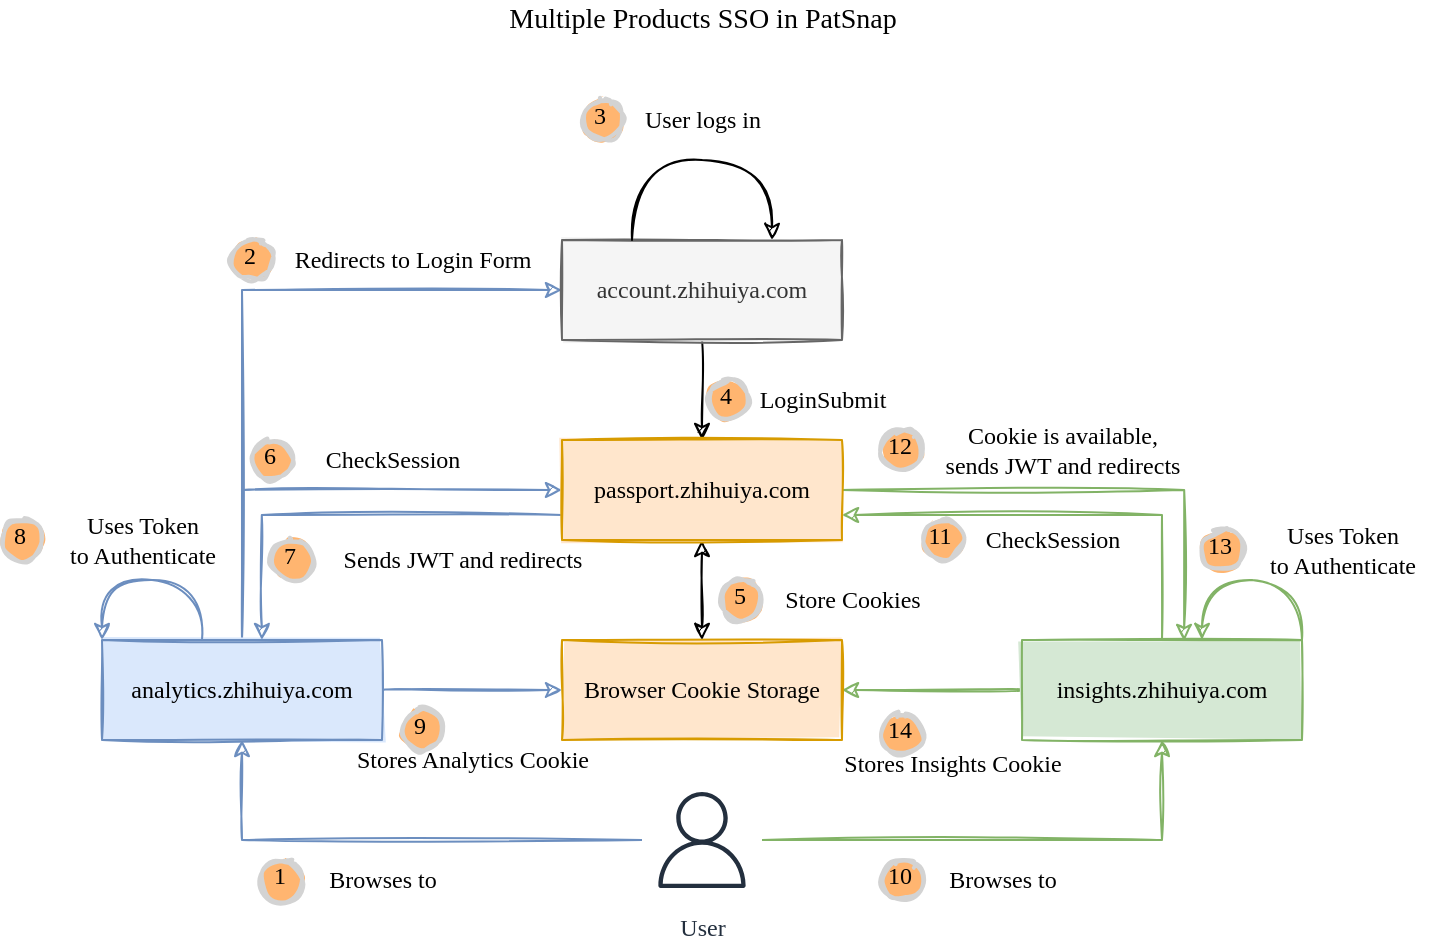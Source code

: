 <mxfile version="17.4.5" type="github" pages="3">
  <diagram id="oxbFf5gc0IuGh06zg6Qz" name="Page-1">
    <mxGraphModel dx="915" dy="623" grid="1" gridSize="10" guides="1" tooltips="1" connect="1" arrows="1" fold="1" page="1" pageScale="1" pageWidth="827" pageHeight="1169" math="0" shadow="0">
      <root>
        <mxCell id="0" />
        <mxCell id="1" parent="0" />
        <mxCell id="qHIptJzxmOa5pPm5v8AJ-9" style="edgeStyle=orthogonalEdgeStyle;rounded=0;orthogonalLoop=1;jettySize=auto;html=1;entryX=0.5;entryY=1;entryDx=0;entryDy=0;fontFamily=Comic Sans MS;sketch=1;fillColor=#dae8fc;strokeColor=#6c8ebf;" parent="1" source="qHIptJzxmOa5pPm5v8AJ-6" target="qHIptJzxmOa5pPm5v8AJ-7" edge="1">
          <mxGeometry relative="1" as="geometry" />
        </mxCell>
        <mxCell id="qHIptJzxmOa5pPm5v8AJ-10" style="edgeStyle=orthogonalEdgeStyle;rounded=0;sketch=1;orthogonalLoop=1;jettySize=auto;html=1;entryX=0.5;entryY=1;entryDx=0;entryDy=0;fontFamily=Comic Sans MS;fillColor=#d5e8d4;strokeColor=#82b366;" parent="1" source="qHIptJzxmOa5pPm5v8AJ-6" target="qHIptJzxmOa5pPm5v8AJ-8" edge="1">
          <mxGeometry relative="1" as="geometry" />
        </mxCell>
        <mxCell id="qHIptJzxmOa5pPm5v8AJ-6" value="User" style="sketch=0;outlineConnect=0;fontColor=#232F3E;gradientColor=none;strokeColor=#232F3E;fillColor=#ffffff;dashed=0;verticalLabelPosition=bottom;verticalAlign=top;align=center;html=1;fontSize=12;fontStyle=0;aspect=fixed;shape=mxgraph.aws4.resourceIcon;resIcon=mxgraph.aws4.user;fontFamily=Comic Sans MS;" parent="1" vertex="1">
          <mxGeometry x="410" y="600" width="60" height="60" as="geometry" />
        </mxCell>
        <mxCell id="qHIptJzxmOa5pPm5v8AJ-16" style="edgeStyle=orthogonalEdgeStyle;rounded=0;sketch=1;orthogonalLoop=1;jettySize=auto;html=1;entryX=0;entryY=0.5;entryDx=0;entryDy=0;fontFamily=Comic Sans MS;fillColor=#dae8fc;strokeColor=#6c8ebf;" parent="1" source="qHIptJzxmOa5pPm5v8AJ-7" target="qHIptJzxmOa5pPm5v8AJ-13" edge="1">
          <mxGeometry relative="1" as="geometry">
            <Array as="points">
              <mxPoint x="210" y="355" />
            </Array>
          </mxGeometry>
        </mxCell>
        <mxCell id="qHIptJzxmOa5pPm5v8AJ-19" style="edgeStyle=orthogonalEdgeStyle;rounded=0;sketch=1;orthogonalLoop=1;jettySize=auto;html=1;entryX=0;entryY=0.5;entryDx=0;entryDy=0;fontFamily=Comic Sans MS;fillColor=#dae8fc;strokeColor=#6c8ebf;" parent="1" source="qHIptJzxmOa5pPm5v8AJ-7" target="qHIptJzxmOa5pPm5v8AJ-15" edge="1">
          <mxGeometry relative="1" as="geometry">
            <Array as="points">
              <mxPoint x="210" y="455" />
            </Array>
          </mxGeometry>
        </mxCell>
        <mxCell id="qHIptJzxmOa5pPm5v8AJ-28" value="" style="edgeStyle=orthogonalEdgeStyle;curved=1;sketch=1;orthogonalLoop=1;jettySize=auto;html=1;fontFamily=Comic Sans MS;fillColor=#dae8fc;strokeColor=#6c8ebf;" parent="1" source="qHIptJzxmOa5pPm5v8AJ-7" target="qHIptJzxmOa5pPm5v8AJ-14" edge="1">
          <mxGeometry relative="1" as="geometry" />
        </mxCell>
        <mxCell id="qHIptJzxmOa5pPm5v8AJ-7" value="analytics.zhihuiya.com" style="rounded=0;whiteSpace=wrap;html=1;sketch=1;fontFamily=Comic Sans MS;fillColor=#dae8fc;strokeColor=#6c8ebf;fillStyle=solid;" parent="1" vertex="1">
          <mxGeometry x="140" y="530" width="140" height="50" as="geometry" />
        </mxCell>
        <mxCell id="qHIptJzxmOa5pPm5v8AJ-29" value="" style="edgeStyle=orthogonalEdgeStyle;curved=1;sketch=1;orthogonalLoop=1;jettySize=auto;html=1;fontFamily=Comic Sans MS;fillColor=#d5e8d4;strokeColor=#82b366;" parent="1" source="qHIptJzxmOa5pPm5v8AJ-8" target="qHIptJzxmOa5pPm5v8AJ-14" edge="1">
          <mxGeometry relative="1" as="geometry" />
        </mxCell>
        <mxCell id="qHIptJzxmOa5pPm5v8AJ-36" style="edgeStyle=orthogonalEdgeStyle;rounded=0;sketch=1;orthogonalLoop=1;jettySize=auto;html=1;entryX=1;entryY=0.75;entryDx=0;entryDy=0;fontFamily=Comic Sans MS;startArrow=none;startFill=0;fillColor=#d5e8d4;strokeColor=#82b366;" parent="1" source="qHIptJzxmOa5pPm5v8AJ-8" target="qHIptJzxmOa5pPm5v8AJ-15" edge="1">
          <mxGeometry relative="1" as="geometry">
            <Array as="points">
              <mxPoint x="670" y="468" />
            </Array>
          </mxGeometry>
        </mxCell>
        <mxCell id="qHIptJzxmOa5pPm5v8AJ-8" value="insights.zhihuiya.com" style="rounded=0;whiteSpace=wrap;html=1;sketch=1;fontFamily=Comic Sans MS;fillColor=#d5e8d4;strokeColor=#82b366;fillStyle=solid;" parent="1" vertex="1">
          <mxGeometry x="600" y="530" width="140" height="50" as="geometry" />
        </mxCell>
        <mxCell id="qHIptJzxmOa5pPm5v8AJ-11" value="1" style="ellipse;whiteSpace=wrap;html=1;aspect=fixed;strokeWidth=2;fontFamily=Tahoma;spacingBottom=4;spacingRight=2;strokeColor=#d3d3d3;sketch=1;fillColor=#FFB570;fillStyle=solid;" parent="1" vertex="1">
          <mxGeometry x="220" y="640" width="20" height="20" as="geometry" />
        </mxCell>
        <mxCell id="qHIptJzxmOa5pPm5v8AJ-12" value="Browses to" style="text;html=1;align=center;verticalAlign=middle;resizable=0;points=[];autosize=1;strokeColor=none;fillColor=none;fontFamily=Comic Sans MS;" parent="1" vertex="1">
          <mxGeometry x="240" y="640" width="80" height="20" as="geometry" />
        </mxCell>
        <mxCell id="qHIptJzxmOa5pPm5v8AJ-31" value="" style="edgeStyle=orthogonalEdgeStyle;rounded=0;sketch=1;orthogonalLoop=1;jettySize=auto;html=1;fontFamily=Comic Sans MS;startArrow=none;startFill=0;" parent="1" source="qHIptJzxmOa5pPm5v8AJ-13" target="qHIptJzxmOa5pPm5v8AJ-15" edge="1">
          <mxGeometry relative="1" as="geometry" />
        </mxCell>
        <mxCell id="qHIptJzxmOa5pPm5v8AJ-13" value="account.zhihuiya.com" style="rounded=0;whiteSpace=wrap;html=1;sketch=1;fontFamily=Comic Sans MS;fillColor=#f5f5f5;fontColor=#333333;strokeColor=#666666;fillStyle=solid;" parent="1" vertex="1">
          <mxGeometry x="370" y="330" width="140" height="50" as="geometry" />
        </mxCell>
        <mxCell id="qHIptJzxmOa5pPm5v8AJ-14" value="Browser Cookie Storage" style="rounded=0;whiteSpace=wrap;html=1;sketch=1;fontFamily=Comic Sans MS;fillColor=#ffe6cc;strokeColor=#d79b00;fillStyle=solid;" parent="1" vertex="1">
          <mxGeometry x="370" y="530" width="140" height="50" as="geometry" />
        </mxCell>
        <mxCell id="qHIptJzxmOa5pPm5v8AJ-30" value="" style="edgeStyle=orthogonalEdgeStyle;sketch=1;orthogonalLoop=1;jettySize=auto;html=1;fontFamily=Comic Sans MS;rounded=0;startArrow=classic;startFill=1;" parent="1" source="qHIptJzxmOa5pPm5v8AJ-15" target="qHIptJzxmOa5pPm5v8AJ-14" edge="1">
          <mxGeometry relative="1" as="geometry" />
        </mxCell>
        <mxCell id="qHIptJzxmOa5pPm5v8AJ-37" style="edgeStyle=orthogonalEdgeStyle;rounded=0;sketch=1;orthogonalLoop=1;jettySize=auto;html=1;entryX=0.571;entryY=0;entryDx=0;entryDy=0;entryPerimeter=0;fontFamily=Comic Sans MS;startArrow=none;startFill=0;exitX=0;exitY=0.75;exitDx=0;exitDy=0;fillColor=#dae8fc;strokeColor=#6c8ebf;" parent="1" source="qHIptJzxmOa5pPm5v8AJ-15" target="qHIptJzxmOa5pPm5v8AJ-7" edge="1">
          <mxGeometry relative="1" as="geometry" />
        </mxCell>
        <mxCell id="qHIptJzxmOa5pPm5v8AJ-51" style="edgeStyle=orthogonalEdgeStyle;sketch=1;orthogonalLoop=1;jettySize=auto;html=1;fontFamily=Comic Sans MS;startArrow=none;startFill=0;rounded=0;entryX=0.579;entryY=0.01;entryDx=0;entryDy=0;entryPerimeter=0;fillColor=#d5e8d4;strokeColor=#82b366;" parent="1" source="qHIptJzxmOa5pPm5v8AJ-15" target="qHIptJzxmOa5pPm5v8AJ-8" edge="1">
          <mxGeometry relative="1" as="geometry">
            <mxPoint x="690" y="530" as="targetPoint" />
          </mxGeometry>
        </mxCell>
        <mxCell id="qHIptJzxmOa5pPm5v8AJ-15" value="passport.zhihuiya.com" style="rounded=0;whiteSpace=wrap;html=1;sketch=1;fontFamily=Comic Sans MS;fillColor=#ffe6cc;strokeColor=#d79b00;fillStyle=solid;" parent="1" vertex="1">
          <mxGeometry x="370" y="430" width="140" height="50" as="geometry" />
        </mxCell>
        <mxCell id="qHIptJzxmOa5pPm5v8AJ-17" value="2" style="ellipse;whiteSpace=wrap;html=1;aspect=fixed;strokeWidth=2;fontFamily=Tahoma;spacingBottom=4;spacingRight=2;strokeColor=#d3d3d3;sketch=1;fillStyle=solid;fillColor=#FFB570;" parent="1" vertex="1">
          <mxGeometry x="205" y="330" width="20" height="20" as="geometry" />
        </mxCell>
        <mxCell id="qHIptJzxmOa5pPm5v8AJ-18" value="Redirects to Login Form" style="text;html=1;align=center;verticalAlign=middle;resizable=0;points=[];autosize=1;strokeColor=none;fillColor=none;fontFamily=Comic Sans MS;" parent="1" vertex="1">
          <mxGeometry x="220" y="330" width="150" height="20" as="geometry" />
        </mxCell>
        <mxCell id="qHIptJzxmOa5pPm5v8AJ-20" value="6" style="ellipse;whiteSpace=wrap;html=1;aspect=fixed;strokeWidth=2;fontFamily=Tahoma;spacingBottom=4;spacingRight=2;strokeColor=#d3d3d3;sketch=1;fillStyle=solid;fillColor=#FFB570;" parent="1" vertex="1">
          <mxGeometry x="215" y="430" width="20" height="20" as="geometry" />
        </mxCell>
        <mxCell id="qHIptJzxmOa5pPm5v8AJ-21" value="CheckSession" style="text;html=1;align=center;verticalAlign=middle;resizable=0;points=[];autosize=1;strokeColor=none;fillColor=none;fontFamily=Comic Sans MS;" parent="1" vertex="1">
          <mxGeometry x="240" y="430" width="90" height="20" as="geometry" />
        </mxCell>
        <mxCell id="qHIptJzxmOa5pPm5v8AJ-25" value="3" style="ellipse;whiteSpace=wrap;html=1;aspect=fixed;strokeWidth=2;fontFamily=Tahoma;spacingBottom=4;spacingRight=2;strokeColor=#d3d3d3;sketch=1;fillStyle=solid;fillColor=#FFB570;" parent="1" vertex="1">
          <mxGeometry x="380" y="260" width="20" height="20" as="geometry" />
        </mxCell>
        <mxCell id="qHIptJzxmOa5pPm5v8AJ-26" value="User logs in" style="text;html=1;align=center;verticalAlign=middle;resizable=0;points=[];autosize=1;strokeColor=none;fillColor=none;fontFamily=Comic Sans MS;" parent="1" vertex="1">
          <mxGeometry x="400" y="260" width="80" height="20" as="geometry" />
        </mxCell>
        <mxCell id="qHIptJzxmOa5pPm5v8AJ-27" style="edgeStyle=orthogonalEdgeStyle;sketch=1;orthogonalLoop=1;jettySize=auto;html=1;entryX=0.75;entryY=0;entryDx=0;entryDy=0;fontFamily=Comic Sans MS;exitX=0.25;exitY=0;exitDx=0;exitDy=0;curved=1;" parent="1" source="qHIptJzxmOa5pPm5v8AJ-13" target="qHIptJzxmOa5pPm5v8AJ-13" edge="1">
          <mxGeometry relative="1" as="geometry">
            <Array as="points">
              <mxPoint x="405" y="290" />
              <mxPoint x="475" y="290" />
            </Array>
          </mxGeometry>
        </mxCell>
        <mxCell id="qHIptJzxmOa5pPm5v8AJ-32" value="LoginSubmit" style="text;html=1;align=center;verticalAlign=middle;resizable=0;points=[];autosize=1;strokeColor=none;fillColor=none;fontFamily=Comic Sans MS;" parent="1" vertex="1">
          <mxGeometry x="460" y="400" width="80" height="20" as="geometry" />
        </mxCell>
        <mxCell id="qHIptJzxmOa5pPm5v8AJ-33" value="4" style="ellipse;whiteSpace=wrap;html=1;aspect=fixed;strokeWidth=2;fontFamily=Tahoma;spacingBottom=4;spacingRight=2;strokeColor=#d3d3d3;sketch=1;fillStyle=solid;fillColor=#FFB570;" parent="1" vertex="1">
          <mxGeometry x="443" y="400" width="20" height="20" as="geometry" />
        </mxCell>
        <mxCell id="qHIptJzxmOa5pPm5v8AJ-34" value="5" style="ellipse;whiteSpace=wrap;html=1;aspect=fixed;strokeWidth=2;fontFamily=Tahoma;spacingBottom=4;spacingRight=2;strokeColor=#d3d3d3;sketch=1;fillStyle=solid;fillColor=#FFB570;" parent="1" vertex="1">
          <mxGeometry x="450" y="500" width="20" height="20" as="geometry" />
        </mxCell>
        <mxCell id="qHIptJzxmOa5pPm5v8AJ-35" value="Store Cookies" style="text;html=1;align=center;verticalAlign=middle;resizable=0;points=[];autosize=1;strokeColor=none;fillColor=none;fontFamily=Comic Sans MS;" parent="1" vertex="1">
          <mxGeometry x="470" y="500" width="90" height="20" as="geometry" />
        </mxCell>
        <mxCell id="qHIptJzxmOa5pPm5v8AJ-38" value="7" style="ellipse;whiteSpace=wrap;html=1;aspect=fixed;strokeWidth=2;fontFamily=Tahoma;spacingBottom=4;spacingRight=2;strokeColor=#d3d3d3;sketch=1;fillStyle=solid;fillColor=#FFB570;" parent="1" vertex="1">
          <mxGeometry x="225" y="480" width="20" height="20" as="geometry" />
        </mxCell>
        <mxCell id="qHIptJzxmOa5pPm5v8AJ-39" value="Sends JWT and redirects" style="text;html=1;align=center;verticalAlign=middle;resizable=0;points=[];autosize=1;strokeColor=none;fillColor=none;fontFamily=Comic Sans MS;" parent="1" vertex="1">
          <mxGeometry x="240" y="480" width="160" height="20" as="geometry" />
        </mxCell>
        <mxCell id="qHIptJzxmOa5pPm5v8AJ-40" style="edgeStyle=orthogonalEdgeStyle;sketch=1;orthogonalLoop=1;jettySize=auto;html=1;fontFamily=Comic Sans MS;startArrow=none;startFill=0;curved=1;fillColor=#dae8fc;strokeColor=#6c8ebf;" parent="1" target="qHIptJzxmOa5pPm5v8AJ-7" edge="1">
          <mxGeometry relative="1" as="geometry">
            <mxPoint x="190" y="530" as="sourcePoint" />
            <Array as="points">
              <mxPoint x="190" y="530" />
              <mxPoint x="190" y="500" />
              <mxPoint x="140" y="500" />
            </Array>
          </mxGeometry>
        </mxCell>
        <mxCell id="qHIptJzxmOa5pPm5v8AJ-41" value="8" style="ellipse;whiteSpace=wrap;html=1;aspect=fixed;strokeWidth=2;fontFamily=Tahoma;spacingBottom=4;spacingRight=2;strokeColor=#d3d3d3;sketch=1;fillStyle=solid;fillColor=#FFB570;" parent="1" vertex="1">
          <mxGeometry x="90" y="470" width="20" height="20" as="geometry" />
        </mxCell>
        <mxCell id="qHIptJzxmOa5pPm5v8AJ-42" value="Uses Token &lt;br&gt;to Authenticate" style="text;html=1;align=center;verticalAlign=middle;resizable=0;points=[];autosize=1;strokeColor=none;fillColor=none;fontFamily=Comic Sans MS;" parent="1" vertex="1">
          <mxGeometry x="105" y="465" width="110" height="30" as="geometry" />
        </mxCell>
        <mxCell id="qHIptJzxmOa5pPm5v8AJ-43" value="9" style="ellipse;whiteSpace=wrap;html=1;aspect=fixed;strokeWidth=2;fontFamily=Tahoma;spacingBottom=4;spacingRight=2;strokeColor=#d3d3d3;sketch=1;fillStyle=solid;fillColor=#FFB570;" parent="1" vertex="1">
          <mxGeometry x="290" y="565" width="20" height="20" as="geometry" />
        </mxCell>
        <mxCell id="qHIptJzxmOa5pPm5v8AJ-44" value="Stores Analytics Cookie" style="text;html=1;align=center;verticalAlign=middle;resizable=0;points=[];autosize=1;strokeColor=none;fillColor=none;fontFamily=Comic Sans MS;" parent="1" vertex="1">
          <mxGeometry x="250" y="580" width="150" height="20" as="geometry" />
        </mxCell>
        <mxCell id="qHIptJzxmOa5pPm5v8AJ-45" value="10" style="ellipse;whiteSpace=wrap;html=1;aspect=fixed;strokeWidth=2;fontFamily=Tahoma;spacingBottom=4;spacingRight=2;strokeColor=#d3d3d3;sketch=1;fillStyle=solid;fillColor=#FFB570;" parent="1" vertex="1">
          <mxGeometry x="530" y="640" width="20" height="20" as="geometry" />
        </mxCell>
        <mxCell id="qHIptJzxmOa5pPm5v8AJ-46" value="Browses to" style="text;html=1;align=center;verticalAlign=middle;resizable=0;points=[];autosize=1;strokeColor=none;fillColor=none;fontFamily=Comic Sans MS;" parent="1" vertex="1">
          <mxGeometry x="550" y="640" width="80" height="20" as="geometry" />
        </mxCell>
        <mxCell id="qHIptJzxmOa5pPm5v8AJ-47" value="CheckSession" style="text;html=1;align=center;verticalAlign=middle;resizable=0;points=[];autosize=1;strokeColor=none;fillColor=none;fontFamily=Comic Sans MS;" parent="1" vertex="1">
          <mxGeometry x="570" y="470" width="90" height="20" as="geometry" />
        </mxCell>
        <mxCell id="qHIptJzxmOa5pPm5v8AJ-48" value="11" style="ellipse;whiteSpace=wrap;html=1;aspect=fixed;strokeWidth=2;fontFamily=Tahoma;spacingBottom=4;spacingRight=2;strokeColor=#d3d3d3;sketch=1;fillStyle=solid;fillColor=#FFB570;" parent="1" vertex="1">
          <mxGeometry x="550" y="470" width="20" height="20" as="geometry" />
        </mxCell>
        <mxCell id="qHIptJzxmOa5pPm5v8AJ-49" value="Cookie is available, &lt;br&gt;sends JWT and redirects" style="text;html=1;align=center;verticalAlign=middle;resizable=0;points=[];autosize=1;strokeColor=none;fillColor=none;fontFamily=Comic Sans MS;" parent="1" vertex="1">
          <mxGeometry x="540" y="420" width="160" height="30" as="geometry" />
        </mxCell>
        <mxCell id="qHIptJzxmOa5pPm5v8AJ-50" value="12" style="ellipse;whiteSpace=wrap;html=1;aspect=fixed;strokeWidth=2;fontFamily=Tahoma;spacingBottom=4;spacingRight=2;strokeColor=#d3d3d3;sketch=1;fillStyle=solid;fillColor=#FFB570;" parent="1" vertex="1">
          <mxGeometry x="530" y="425" width="20" height="20" as="geometry" />
        </mxCell>
        <mxCell id="qHIptJzxmOa5pPm5v8AJ-52" style="edgeStyle=orthogonalEdgeStyle;sketch=1;orthogonalLoop=1;jettySize=auto;html=1;fontFamily=Comic Sans MS;startArrow=none;startFill=0;curved=1;fillColor=#d5e8d4;strokeColor=#82b366;" parent="1" edge="1">
          <mxGeometry relative="1" as="geometry">
            <mxPoint x="740" y="530" as="sourcePoint" />
            <mxPoint x="690" y="530" as="targetPoint" />
            <Array as="points">
              <mxPoint x="740" y="530" />
              <mxPoint x="740" y="500" />
              <mxPoint x="690" y="500" />
            </Array>
          </mxGeometry>
        </mxCell>
        <mxCell id="qHIptJzxmOa5pPm5v8AJ-53" value="13" style="ellipse;whiteSpace=wrap;html=1;aspect=fixed;strokeWidth=2;fontFamily=Tahoma;spacingBottom=4;spacingRight=2;strokeColor=#d3d3d3;sketch=1;fillStyle=solid;fillColor=#FFB570;" parent="1" vertex="1">
          <mxGeometry x="690" y="475" width="20" height="20" as="geometry" />
        </mxCell>
        <mxCell id="qHIptJzxmOa5pPm5v8AJ-54" value="Uses Token &lt;br&gt;to Authenticate" style="text;html=1;align=center;verticalAlign=middle;resizable=0;points=[];autosize=1;strokeColor=none;fillColor=none;fontFamily=Comic Sans MS;" parent="1" vertex="1">
          <mxGeometry x="705" y="470" width="110" height="30" as="geometry" />
        </mxCell>
        <mxCell id="qHIptJzxmOa5pPm5v8AJ-55" value="14" style="ellipse;whiteSpace=wrap;html=1;aspect=fixed;strokeWidth=2;fontFamily=Tahoma;spacingBottom=4;spacingRight=2;strokeColor=#d3d3d3;sketch=1;fillStyle=solid;fillColor=#FFB570;" parent="1" vertex="1">
          <mxGeometry x="530" y="567" width="20" height="20" as="geometry" />
        </mxCell>
        <mxCell id="qHIptJzxmOa5pPm5v8AJ-56" value="Stores Insights Cookie" style="text;html=1;align=center;verticalAlign=middle;resizable=0;points=[];autosize=1;strokeColor=none;fillColor=none;fontFamily=Comic Sans MS;" parent="1" vertex="1">
          <mxGeometry x="495" y="582" width="140" height="20" as="geometry" />
        </mxCell>
        <mxCell id="qHIptJzxmOa5pPm5v8AJ-58" value="&lt;font style=&quot;font-size: 14px&quot;&gt;Multiple Products SSO in PatSnap&lt;/font&gt;" style="text;html=1;align=center;verticalAlign=middle;resizable=0;points=[];autosize=1;strokeColor=none;fillColor=none;fontFamily=Comic Sans MS;" parent="1" vertex="1">
          <mxGeometry x="320" y="210" width="240" height="20" as="geometry" />
        </mxCell>
      </root>
    </mxGraphModel>
  </diagram>
  <diagram id="nxV1c9xCSpIjA60OHOpQ" name="Page-2">
    <mxGraphModel dx="915" dy="623" grid="1" gridSize="10" guides="1" tooltips="1" connect="1" arrows="1" fold="1" page="1" pageScale="1" pageWidth="827" pageHeight="1169" math="0" shadow="0">
      <root>
        <mxCell id="0" />
        <mxCell id="1" parent="0" />
        <mxCell id="GhPNhVnFhChQlvaivYOS-15" value="" style="rounded=0;whiteSpace=wrap;html=1;fontSize=13;fillColor=none;" parent="1" vertex="1">
          <mxGeometry x="40" y="70" width="820" height="470" as="geometry" />
        </mxCell>
        <mxCell id="GhPNhVnFhChQlvaivYOS-1" value="" style="rounded=0;whiteSpace=wrap;html=1;fillColor=#d5e8d4;strokeColor=#82b366;" parent="1" vertex="1">
          <mxGeometry x="50" y="80" width="430" height="450" as="geometry" />
        </mxCell>
        <mxCell id="GhPNhVnFhChQlvaivYOS-6" value="" style="rounded=0;whiteSpace=wrap;html=1;fillColor=#f8cecc;strokeColor=#b85450;" parent="1" vertex="1">
          <mxGeometry x="60" y="184" width="408" height="330" as="geometry" />
        </mxCell>
        <mxCell id="GhPNhVnFhChQlvaivYOS-7" value="" style="rounded=0;whiteSpace=wrap;html=1;fontSize=13;fillColor=#dae8fc;strokeColor=#6c8ebf;" parent="1" vertex="1">
          <mxGeometry x="80" y="291" width="371" height="202" as="geometry" />
        </mxCell>
        <mxCell id="GhPNhVnFhChQlvaivYOS-8" value="" style="rounded=0;whiteSpace=wrap;html=1;fontSize=13;fillColor=#ffcc99;strokeColor=#36393d;" parent="1" vertex="1">
          <mxGeometry x="90" y="390" width="349" height="92" as="geometry" />
        </mxCell>
        <mxCell id="GhPNhVnFhChQlvaivYOS-2" value="&lt;font style=&quot;font-size: 18px&quot;&gt;&lt;b&gt;&lt;font&gt;Profiles&lt;/font&gt;&lt;br&gt;&lt;/b&gt;Combinations of assertions, protocols,&amp;nbsp;&lt;br&gt;and bindings to support a defined use case&lt;/font&gt;" style="text;html=1;align=center;verticalAlign=middle;resizable=0;points=[];autosize=1;strokeColor=none;fillColor=none;" parent="1" vertex="1">
          <mxGeometry x="85" y="105" width="360" height="50" as="geometry" />
        </mxCell>
        <mxCell id="GhPNhVnFhChQlvaivYOS-3" value="&lt;font style=&quot;font-size: 18px&quot;&gt;&lt;b&gt;Bindings&lt;/b&gt;&lt;br&gt;Mappings of SAML protocols&amp;nbsp;&lt;br&gt;onto standard messaging and&lt;br&gt;communication protocols&lt;/font&gt;" style="text;html=1;align=center;verticalAlign=middle;resizable=0;points=[];autosize=1;strokeColor=none;fillColor=none;" parent="1" vertex="1">
          <mxGeometry x="139" y="200" width="250" height="70" as="geometry" />
        </mxCell>
        <mxCell id="GhPNhVnFhChQlvaivYOS-4" value="&lt;font style=&quot;font-size: 18px&quot;&gt;&lt;font&gt;&lt;b&gt;Protocols&lt;/b&gt;&lt;br&gt;Requests and responses for&lt;br&gt;obtaining assertions and doing&lt;br&gt;identity management&lt;/font&gt;&amp;nbsp;&lt;/font&gt;" style="text;html=1;align=center;verticalAlign=middle;resizable=0;points=[];autosize=1;strokeColor=none;fillColor=none;" parent="1" vertex="1">
          <mxGeometry x="125" y="304" width="260" height="70" as="geometry" />
        </mxCell>
        <mxCell id="GhPNhVnFhChQlvaivYOS-5" value="&lt;font style=&quot;font-size: 18px&quot;&gt;&lt;b&gt;Assertions&lt;/b&gt;&lt;br&gt;Authentication, attribute, and&lt;br&gt;entitlement information&lt;/font&gt;" style="text;html=1;align=center;verticalAlign=middle;resizable=0;points=[];autosize=1;strokeColor=none;fillColor=none;" parent="1" vertex="1">
          <mxGeometry x="144" y="411" width="240" height="50" as="geometry" />
        </mxCell>
        <mxCell id="GhPNhVnFhChQlvaivYOS-16" value="&lt;b&gt;&lt;i&gt;SAML-Concepts&lt;/i&gt;&lt;/b&gt;" style="text;html=1;align=center;verticalAlign=middle;resizable=0;points=[];autosize=1;strokeColor=none;fillColor=none;fontSize=13;" parent="1" vertex="1">
          <mxGeometry x="645" y="510" width="120" height="20" as="geometry" />
        </mxCell>
        <mxCell id="GhPNhVnFhChQlvaivYOS-17" value="&lt;b&gt;Authentication Context&lt;/b&gt;&lt;br&gt;Detailed data on types&lt;br&gt;and strengths of authentication" style="rounded=0;whiteSpace=wrap;html=1;fontSize=13;fillColor=#fff2cc;strokeColor=#d6b656;" parent="1" vertex="1">
          <mxGeometry x="497" y="206" width="349" height="92" as="geometry" />
        </mxCell>
        <mxCell id="GhPNhVnFhChQlvaivYOS-18" value="&lt;b&gt;Metadata&lt;/b&gt;&lt;br&gt;&lt;span&gt;Configuration data for&lt;/span&gt;&lt;br&gt;&lt;span&gt;identity and service providers&lt;/span&gt;" style="rounded=0;whiteSpace=wrap;html=1;fontSize=13;fillColor=#bac8d3;strokeColor=#23445d;" parent="1" vertex="1">
          <mxGeometry x="497" y="330" width="349" height="92" as="geometry" />
        </mxCell>
      </root>
    </mxGraphModel>
  </diagram>
  <diagram id="3Zt-0ClbNcNHNXHUlzkE" name="Page-3">
    <mxGraphModel dx="915" dy="623" grid="1" gridSize="10" guides="1" tooltips="1" connect="1" arrows="1" fold="1" page="1" pageScale="1" pageWidth="827" pageHeight="1169" math="0" shadow="0">
      <root>
        <mxCell id="0" />
        <mxCell id="1" parent="0" />
        <mxCell id="LNTeBE48aHZ7jFpTUgdC-1" value="" style="rounded=1;whiteSpace=wrap;html=1;fillColor=#B35C31;fontColor=#ffffff;strokeColor=#6D1F00;glass=0;sketch=0;shadow=0;" vertex="1" parent="1">
          <mxGeometry x="350" y="120" width="250" height="410" as="geometry" />
        </mxCell>
        <mxCell id="LNTeBE48aHZ7jFpTUgdC-2" value="" style="rounded=0;whiteSpace=wrap;html=1;" vertex="1" parent="1">
          <mxGeometry x="361" y="163" width="230" height="40" as="geometry" />
        </mxCell>
        <mxCell id="LNTeBE48aHZ7jFpTUgdC-3" value="" style="rounded=0;whiteSpace=wrap;html=1;" vertex="1" parent="1">
          <mxGeometry x="361" y="217" width="230" height="293" as="geometry" />
        </mxCell>
        <mxCell id="LNTeBE48aHZ7jFpTUgdC-5" value="" style="shape=document;whiteSpace=wrap;html=1;boundedLbl=1;size=0.19;fillColor=#bac8d3;strokeColor=#23445d;" vertex="1" parent="1">
          <mxGeometry x="375" y="257" width="200" height="243" as="geometry" />
        </mxCell>
        <mxCell id="LNTeBE48aHZ7jFpTUgdC-11" value="" style="rounded=0;whiteSpace=wrap;html=1;fillColor=#CC6600;strokeColor=#FFFFFF;fontColor=#000000;" vertex="1" parent="1">
          <mxGeometry x="403" y="295.5" width="154" height="146.5" as="geometry" />
        </mxCell>
        <mxCell id="LNTeBE48aHZ7jFpTUgdC-7" value="" style="rounded=0;whiteSpace=wrap;html=1;fillColor=#CC6600;strokeColor=#FFFFFF;fontColor=#000000;" vertex="1" parent="1">
          <mxGeometry x="386" y="303.5" width="154" height="146.5" as="geometry" />
        </mxCell>
        <mxCell id="LNTeBE48aHZ7jFpTUgdC-12" value="" style="rounded=0;whiteSpace=wrap;html=1;fillColor=#FFB570;strokeColor=#FFFFFF;fontColor=#000000;" vertex="1" parent="1">
          <mxGeometry x="398" y="339.75" width="130" height="50" as="geometry" />
        </mxCell>
        <mxCell id="LNTeBE48aHZ7jFpTUgdC-13" value="" style="rounded=0;whiteSpace=wrap;html=1;fillColor=#FFB570;strokeColor=#FFFFFF;fontColor=#000000;" vertex="1" parent="1">
          <mxGeometry x="398" y="396" width="130" height="50" as="geometry" />
        </mxCell>
        <mxCell id="LNTeBE48aHZ7jFpTUgdC-14" value="&lt;font color=&quot;#ffffff&quot;&gt;Assertion&lt;/font&gt;" style="text;html=1;align=center;verticalAlign=middle;resizable=0;points=[];autosize=1;strokeColor=none;fillColor=none;" vertex="1" parent="1">
          <mxGeometry x="428" y="311" width="70" height="20" as="geometry" />
        </mxCell>
        <mxCell id="LNTeBE48aHZ7jFpTUgdC-16" value="Authentication&lt;br&gt;statement" style="text;html=1;align=center;verticalAlign=middle;resizable=0;points=[];autosize=1;strokeColor=none;fillColor=none;fontColor=#FFFFFF;" vertex="1" parent="1">
          <mxGeometry x="418" y="352" width="90" height="30" as="geometry" />
        </mxCell>
        <mxCell id="LNTeBE48aHZ7jFpTUgdC-17" value="Other&lt;br&gt;statements" style="text;html=1;align=center;verticalAlign=middle;resizable=0;points=[];autosize=1;strokeColor=none;fillColor=none;fontColor=#FFFFFF;" vertex="1" parent="1">
          <mxGeometry x="428" y="406" width="70" height="30" as="geometry" />
        </mxCell>
        <mxCell id="LNTeBE48aHZ7jFpTUgdC-18" value="Text" style="text;html=1;align=center;verticalAlign=middle;resizable=0;points=[];autosize=1;strokeColor=none;fillColor=none;fontColor=#FFFFFF;" vertex="1" parent="1">
          <mxGeometry x="710" y="300" width="40" height="20" as="geometry" />
        </mxCell>
        <mxCell id="LNTeBE48aHZ7jFpTUgdC-19" value="&lt;font color=&quot;#000000&quot;&gt;SAML response&lt;/font&gt;" style="text;html=1;align=center;verticalAlign=middle;resizable=0;points=[];autosize=1;strokeColor=none;fillColor=none;fontColor=#FFFFFF;" vertex="1" parent="1">
          <mxGeometry x="418" y="266" width="100" height="20" as="geometry" />
        </mxCell>
        <mxCell id="LNTeBE48aHZ7jFpTUgdC-20" value="Transport protocol payload" style="text;html=1;align=center;verticalAlign=middle;resizable=0;points=[];autosize=1;strokeColor=none;fillColor=none;fontColor=#000000;" vertex="1" parent="1">
          <mxGeometry x="395" y="229" width="160" height="20" as="geometry" />
        </mxCell>
        <mxCell id="LNTeBE48aHZ7jFpTUgdC-21" value="Transport protocol header" style="text;html=1;align=center;verticalAlign=middle;resizable=0;points=[];autosize=1;strokeColor=none;fillColor=none;fontColor=#000000;" vertex="1" parent="1">
          <mxGeometry x="401" y="173" width="150" height="20" as="geometry" />
        </mxCell>
        <mxCell id="LNTeBE48aHZ7jFpTUgdC-22" value="&lt;font color=&quot;#ffffff&quot;&gt;Transport protocol&lt;/font&gt;" style="text;html=1;align=center;verticalAlign=middle;resizable=0;points=[];autosize=1;strokeColor=none;fillColor=none;fontColor=#000000;" vertex="1" parent="1">
          <mxGeometry x="423" y="133" width="110" height="20" as="geometry" />
        </mxCell>
      </root>
    </mxGraphModel>
  </diagram>
</mxfile>
